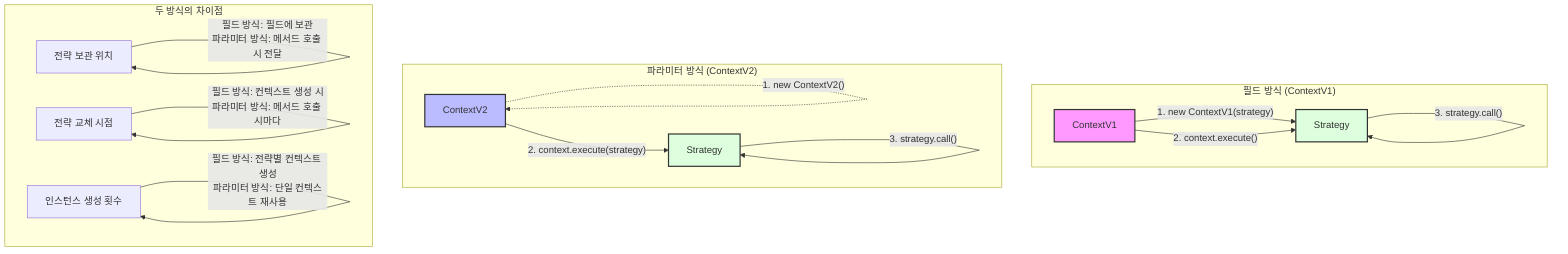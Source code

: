 flowchart TD
    subgraph "필드 방식 (ContextV1)"
        CV1[ContextV1]
        S1[Strategy]
        CV1 -->|"1. new ContextV1(strategy)"| S1
        CV1 -->|"2. context.execute()"| S1
        S1 -->|"3. strategy.call()"| S1
    end
    
    subgraph "파라미터 방식 (ContextV2)"
        CV2[ContextV2]
        S2[Strategy]
        CV2 -.->|"1. new ContextV2()"| CV2
        CV2 -->|"2. context.execute(strategy)"| S2
        S2 -->|"3. strategy.call()"| S2
    end
    
    subgraph "두 방식의 차이점"
        D1[전략 보관 위치]
        D2[전략 교체 시점]
        D3[인스턴스 생성 횟수]
        
        D1 -->|"필드 방식: 필드에 보관\n파라미터 방식: 메서드 호출 시 전달"| D1
        D2 -->|"필드 방식: 컨텍스트 생성 시\n파라미터 방식: 메서드 호출 시마다"| D2
        D3 -->|"필드 방식: 전략별 컨텍스트 생성\n파라미터 방식: 단일 컨텍스트 재사용"| D3
    end
    
    style CV1 fill:#f9f,stroke:#333,stroke-width:2px
    style CV2 fill:#bbf,stroke:#333,stroke-width:2px
    style S1 fill:#dfd,stroke:#333,stroke-width:2px
    style S2 fill:#dfd,stroke:#333,stroke-width:2px